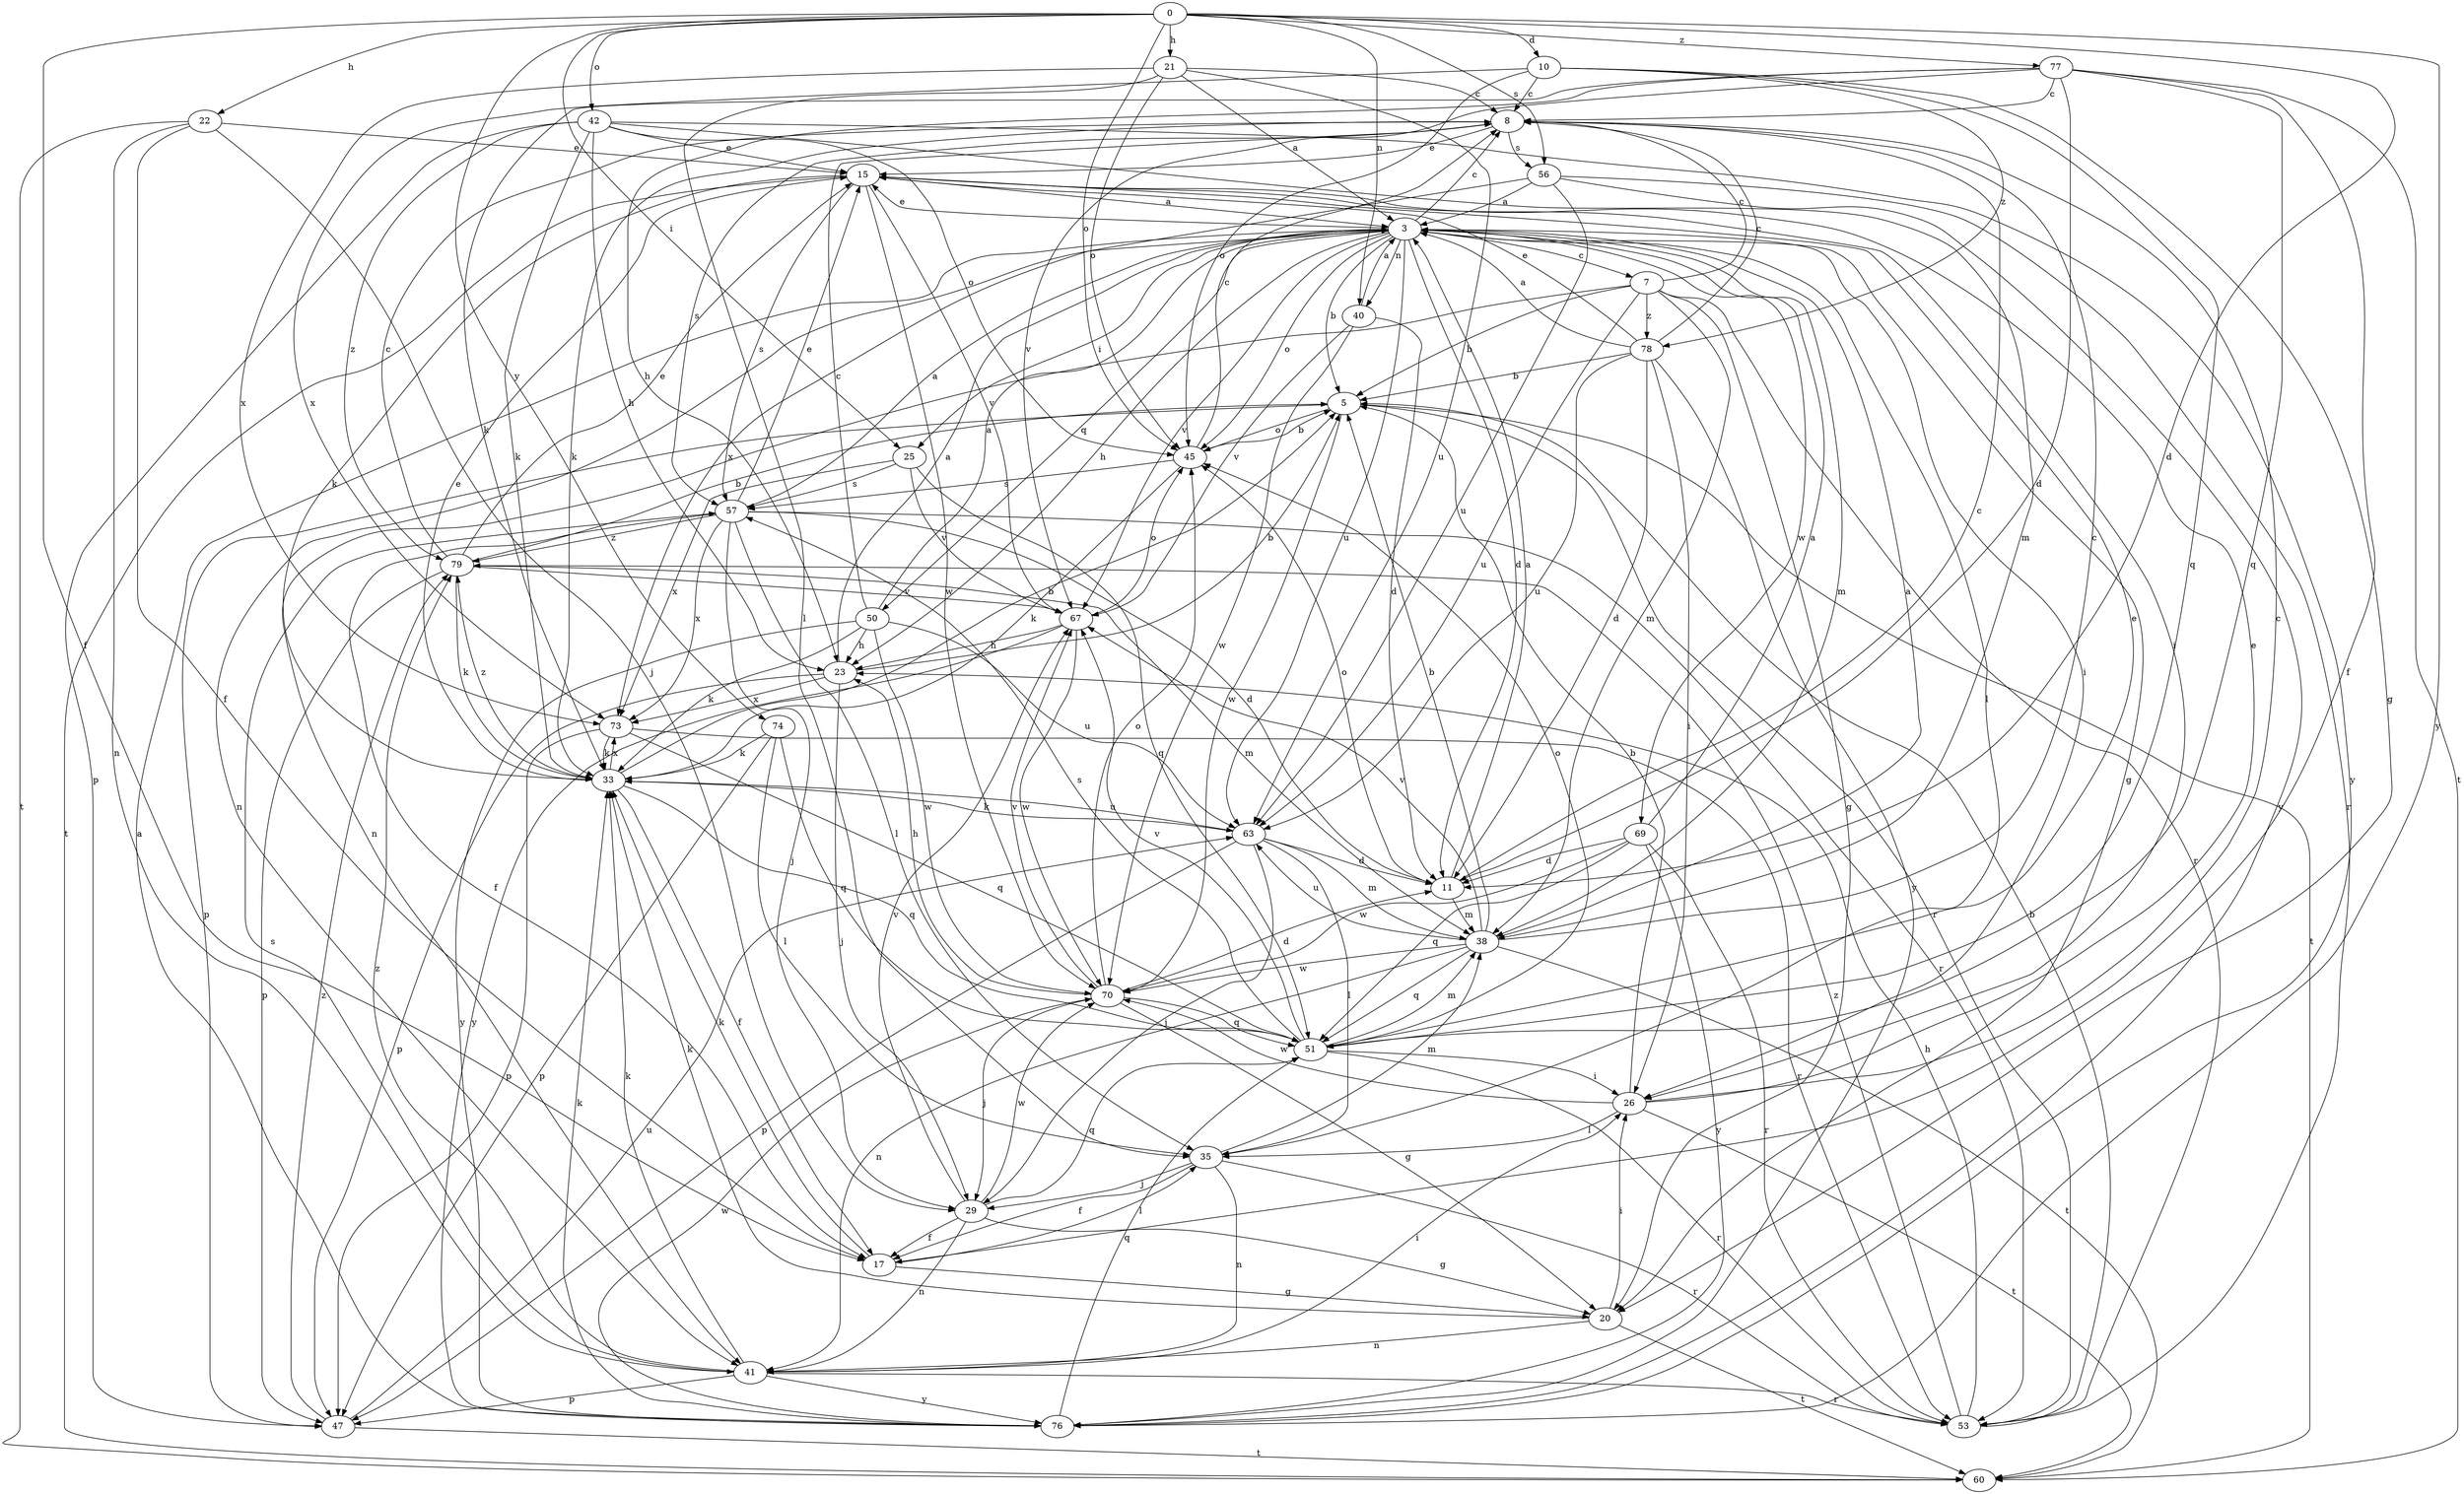 strict digraph  {
0;
3;
5;
7;
8;
10;
11;
15;
17;
20;
21;
22;
23;
25;
26;
29;
33;
35;
38;
40;
41;
42;
45;
47;
50;
51;
53;
56;
57;
60;
63;
67;
69;
70;
73;
74;
76;
77;
78;
79;
0 -> 10  [label=d];
0 -> 11  [label=d];
0 -> 17  [label=f];
0 -> 21  [label=h];
0 -> 22  [label=h];
0 -> 25  [label=i];
0 -> 40  [label=n];
0 -> 42  [label=o];
0 -> 45  [label=o];
0 -> 56  [label=s];
0 -> 74  [label=y];
0 -> 76  [label=y];
0 -> 77  [label=z];
3 -> 5  [label=b];
3 -> 7  [label=c];
3 -> 8  [label=c];
3 -> 11  [label=d];
3 -> 15  [label=e];
3 -> 20  [label=g];
3 -> 23  [label=h];
3 -> 25  [label=i];
3 -> 26  [label=i];
3 -> 35  [label=l];
3 -> 38  [label=m];
3 -> 40  [label=n];
3 -> 41  [label=n];
3 -> 45  [label=o];
3 -> 50  [label=q];
3 -> 63  [label=u];
3 -> 67  [label=v];
3 -> 69  [label=w];
5 -> 45  [label=o];
5 -> 47  [label=p];
5 -> 53  [label=r];
5 -> 60  [label=t];
5 -> 70  [label=w];
7 -> 5  [label=b];
7 -> 8  [label=c];
7 -> 20  [label=g];
7 -> 38  [label=m];
7 -> 41  [label=n];
7 -> 53  [label=r];
7 -> 63  [label=u];
7 -> 78  [label=z];
8 -> 15  [label=e];
8 -> 33  [label=k];
8 -> 56  [label=s];
8 -> 57  [label=s];
10 -> 8  [label=c];
10 -> 20  [label=g];
10 -> 45  [label=o];
10 -> 51  [label=q];
10 -> 73  [label=x];
10 -> 78  [label=z];
11 -> 3  [label=a];
11 -> 8  [label=c];
11 -> 38  [label=m];
11 -> 45  [label=o];
15 -> 3  [label=a];
15 -> 26  [label=i];
15 -> 33  [label=k];
15 -> 57  [label=s];
15 -> 60  [label=t];
15 -> 67  [label=v];
15 -> 70  [label=w];
17 -> 20  [label=g];
17 -> 33  [label=k];
17 -> 35  [label=l];
20 -> 26  [label=i];
20 -> 33  [label=k];
20 -> 41  [label=n];
20 -> 60  [label=t];
21 -> 3  [label=a];
21 -> 8  [label=c];
21 -> 35  [label=l];
21 -> 45  [label=o];
21 -> 63  [label=u];
21 -> 73  [label=x];
22 -> 15  [label=e];
22 -> 17  [label=f];
22 -> 29  [label=j];
22 -> 41  [label=n];
22 -> 60  [label=t];
23 -> 3  [label=a];
23 -> 5  [label=b];
23 -> 29  [label=j];
23 -> 47  [label=p];
23 -> 73  [label=x];
25 -> 51  [label=q];
25 -> 57  [label=s];
25 -> 67  [label=v];
25 -> 73  [label=x];
26 -> 5  [label=b];
26 -> 8  [label=c];
26 -> 15  [label=e];
26 -> 35  [label=l];
26 -> 60  [label=t];
26 -> 70  [label=w];
29 -> 17  [label=f];
29 -> 20  [label=g];
29 -> 41  [label=n];
29 -> 51  [label=q];
29 -> 67  [label=v];
29 -> 70  [label=w];
33 -> 5  [label=b];
33 -> 15  [label=e];
33 -> 17  [label=f];
33 -> 51  [label=q];
33 -> 63  [label=u];
33 -> 73  [label=x];
33 -> 79  [label=z];
35 -> 17  [label=f];
35 -> 29  [label=j];
35 -> 38  [label=m];
35 -> 41  [label=n];
35 -> 53  [label=r];
38 -> 3  [label=a];
38 -> 5  [label=b];
38 -> 8  [label=c];
38 -> 41  [label=n];
38 -> 51  [label=q];
38 -> 60  [label=t];
38 -> 63  [label=u];
38 -> 67  [label=v];
38 -> 70  [label=w];
40 -> 3  [label=a];
40 -> 11  [label=d];
40 -> 67  [label=v];
40 -> 70  [label=w];
41 -> 26  [label=i];
41 -> 33  [label=k];
41 -> 47  [label=p];
41 -> 53  [label=r];
41 -> 57  [label=s];
41 -> 76  [label=y];
41 -> 79  [label=z];
42 -> 15  [label=e];
42 -> 23  [label=h];
42 -> 33  [label=k];
42 -> 38  [label=m];
42 -> 45  [label=o];
42 -> 47  [label=p];
42 -> 76  [label=y];
42 -> 79  [label=z];
45 -> 5  [label=b];
45 -> 8  [label=c];
45 -> 33  [label=k];
45 -> 57  [label=s];
47 -> 60  [label=t];
47 -> 63  [label=u];
47 -> 79  [label=z];
50 -> 3  [label=a];
50 -> 8  [label=c];
50 -> 23  [label=h];
50 -> 33  [label=k];
50 -> 63  [label=u];
50 -> 70  [label=w];
50 -> 76  [label=y];
51 -> 15  [label=e];
51 -> 26  [label=i];
51 -> 38  [label=m];
51 -> 45  [label=o];
51 -> 53  [label=r];
51 -> 57  [label=s];
51 -> 67  [label=v];
53 -> 5  [label=b];
53 -> 23  [label=h];
53 -> 79  [label=z];
56 -> 3  [label=a];
56 -> 53  [label=r];
56 -> 63  [label=u];
56 -> 73  [label=x];
56 -> 76  [label=y];
57 -> 3  [label=a];
57 -> 11  [label=d];
57 -> 15  [label=e];
57 -> 17  [label=f];
57 -> 29  [label=j];
57 -> 35  [label=l];
57 -> 53  [label=r];
57 -> 73  [label=x];
57 -> 79  [label=z];
63 -> 11  [label=d];
63 -> 29  [label=j];
63 -> 33  [label=k];
63 -> 35  [label=l];
63 -> 38  [label=m];
63 -> 47  [label=p];
67 -> 23  [label=h];
67 -> 45  [label=o];
67 -> 70  [label=w];
67 -> 76  [label=y];
69 -> 3  [label=a];
69 -> 11  [label=d];
69 -> 51  [label=q];
69 -> 53  [label=r];
69 -> 70  [label=w];
69 -> 76  [label=y];
70 -> 11  [label=d];
70 -> 20  [label=g];
70 -> 23  [label=h];
70 -> 29  [label=j];
70 -> 45  [label=o];
70 -> 51  [label=q];
70 -> 67  [label=v];
73 -> 33  [label=k];
73 -> 47  [label=p];
73 -> 51  [label=q];
73 -> 53  [label=r];
74 -> 33  [label=k];
74 -> 35  [label=l];
74 -> 47  [label=p];
74 -> 51  [label=q];
76 -> 3  [label=a];
76 -> 33  [label=k];
76 -> 51  [label=q];
76 -> 70  [label=w];
77 -> 8  [label=c];
77 -> 11  [label=d];
77 -> 17  [label=f];
77 -> 23  [label=h];
77 -> 33  [label=k];
77 -> 51  [label=q];
77 -> 60  [label=t];
77 -> 67  [label=v];
78 -> 3  [label=a];
78 -> 5  [label=b];
78 -> 8  [label=c];
78 -> 11  [label=d];
78 -> 15  [label=e];
78 -> 26  [label=i];
78 -> 63  [label=u];
78 -> 76  [label=y];
79 -> 5  [label=b];
79 -> 8  [label=c];
79 -> 15  [label=e];
79 -> 33  [label=k];
79 -> 38  [label=m];
79 -> 47  [label=p];
79 -> 67  [label=v];
}
